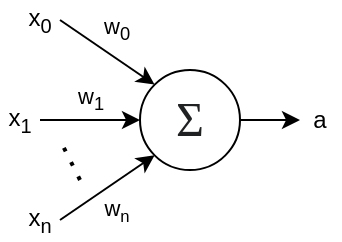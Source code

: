 <mxfile version="14.6.1" type="device"><diagram id="bpRPyjFMZvYObi1w04ds" name="Page-1"><mxGraphModel dx="599" dy="271" grid="1" gridSize="10" guides="1" tooltips="1" connect="1" arrows="1" fold="1" page="1" pageScale="1" pageWidth="827" pageHeight="1169" math="0" shadow="0"><root><mxCell id="0"/><mxCell id="1" parent="0"/><mxCell id="ENszLLGLP5EKfjsywjm7-2" value="w&lt;sub&gt;0&lt;/sub&gt;" style="rounded=0;orthogonalLoop=1;jettySize=auto;html=1;exitX=0;exitY=0;exitDx=0;exitDy=0;startArrow=classic;startFill=1;endArrow=none;endFill=0;" parent="1" source="ENszLLGLP5EKfjsywjm7-1" edge="1"><mxGeometry x="0.108" y="-11" relative="1" as="geometry"><mxPoint x="120" y="70" as="targetPoint"/><mxPoint as="offset"/></mxGeometry></mxCell><mxCell id="ENszLLGLP5EKfjsywjm7-3" value="w&lt;sub&gt;1&lt;/sub&gt;" style="edgeStyle=none;rounded=0;orthogonalLoop=1;jettySize=auto;html=1;exitX=0;exitY=0.5;exitDx=0;exitDy=0;startArrow=classic;startFill=1;endArrow=none;endFill=0;" parent="1" source="ENszLLGLP5EKfjsywjm7-1" edge="1"><mxGeometry y="-10" relative="1" as="geometry"><mxPoint x="110" y="120" as="targetPoint"/><mxPoint as="offset"/></mxGeometry></mxCell><mxCell id="ENszLLGLP5EKfjsywjm7-6" value="w&lt;font size=&quot;1&quot;&gt;&lt;sub&gt;n&lt;/sub&gt;&lt;/font&gt;" style="edgeStyle=none;rounded=0;orthogonalLoop=1;jettySize=auto;html=1;exitX=0;exitY=1;exitDx=0;exitDy=0;startArrow=classic;startFill=1;endArrow=none;endFill=0;" parent="1" source="ENszLLGLP5EKfjsywjm7-1" edge="1"><mxGeometry x="0.108" y="11" relative="1" as="geometry"><mxPoint x="120" y="170" as="targetPoint"/><mxPoint as="offset"/></mxGeometry></mxCell><mxCell id="ENszLLGLP5EKfjsywjm7-1" value="" style="ellipse;whiteSpace=wrap;html=1;aspect=fixed;" parent="1" vertex="1"><mxGeometry x="160" y="95" width="50" height="50" as="geometry"/></mxCell><mxCell id="ENszLLGLP5EKfjsywjm7-7" value="" style="endArrow=none;dashed=1;html=1;dashPattern=1 3;strokeWidth=2;" parent="1" edge="1"><mxGeometry width="50" height="50" relative="1" as="geometry"><mxPoint x="130" y="150" as="sourcePoint"/><mxPoint x="120" y="130" as="targetPoint"/></mxGeometry></mxCell><mxCell id="ENszLLGLP5EKfjsywjm7-8" value="" style="endArrow=classic;html=1;exitX=1;exitY=0.5;exitDx=0;exitDy=0;" parent="1" source="ENszLLGLP5EKfjsywjm7-1" edge="1"><mxGeometry width="50" height="50" relative="1" as="geometry"><mxPoint x="270" y="150" as="sourcePoint"/><mxPoint x="240" y="120" as="targetPoint"/></mxGeometry></mxCell><mxCell id="ENszLLGLP5EKfjsywjm7-9" value="x&lt;sub&gt;0&lt;/sub&gt;" style="text;html=1;strokeColor=none;fillColor=none;align=center;verticalAlign=middle;whiteSpace=wrap;rounded=0;" parent="1" vertex="1"><mxGeometry x="100" y="60" width="20" height="20" as="geometry"/></mxCell><mxCell id="ENszLLGLP5EKfjsywjm7-10" value="x&lt;sub&gt;1&lt;/sub&gt;" style="text;html=1;strokeColor=none;fillColor=none;align=center;verticalAlign=middle;whiteSpace=wrap;rounded=0;" parent="1" vertex="1"><mxGeometry x="90" y="110" width="20" height="20" as="geometry"/></mxCell><mxCell id="ENszLLGLP5EKfjsywjm7-11" value="x&lt;sub&gt;n&lt;/sub&gt;" style="text;html=1;strokeColor=none;fillColor=none;align=center;verticalAlign=middle;whiteSpace=wrap;rounded=0;" parent="1" vertex="1"><mxGeometry x="100" y="160" width="20" height="20" as="geometry"/></mxCell><mxCell id="ENszLLGLP5EKfjsywjm7-12" value="a" style="text;html=1;strokeColor=none;fillColor=none;align=center;verticalAlign=middle;whiteSpace=wrap;rounded=0;" parent="1" vertex="1"><mxGeometry x="240" y="110" width="20" height="20" as="geometry"/></mxCell><mxCell id="4-Fq_Cr39ZcyxmP80Dhf-1" value="&lt;span style=&quot;color: rgb(32, 33, 34); font-size: 24px; font-style: normal; letter-spacing: normal; text-indent: 0px; text-transform: none; word-spacing: 0px; background-color: rgb(255, 255, 255);&quot;&gt;Σ&lt;/span&gt;" style="text;whiteSpace=wrap;html=1;fontFamily=Georgia;fontSize=24;verticalAlign=middle;align=center;fontStyle=0" vertex="1" parent="1"><mxGeometry x="160" y="95" width="50" height="50" as="geometry"/></mxCell></root></mxGraphModel></diagram></mxfile>